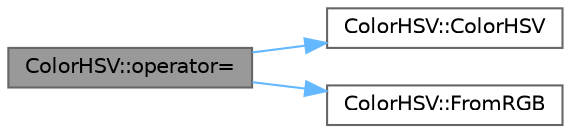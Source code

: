 digraph "ColorHSV::operator="
{
 // LATEX_PDF_SIZE
  bgcolor="transparent";
  edge [fontname=Helvetica,fontsize=10,labelfontname=Helvetica,labelfontsize=10];
  node [fontname=Helvetica,fontsize=10,shape=box,height=0.2,width=0.4];
  rankdir="LR";
  Node1 [id="Node000001",label="ColorHSV::operator=",height=0.2,width=0.4,color="gray40", fillcolor="grey60", style="filled", fontcolor="black",tooltip=" "];
  Node1 -> Node2 [id="edge1_Node000001_Node000002",color="steelblue1",style="solid",tooltip=" "];
  Node2 [id="Node000002",label="ColorHSV::ColorHSV",height=0.2,width=0.4,color="grey40", fillcolor="white", style="filled",URL="$d7/d38/struct_color_h_s_v_a7cf7c942fb706544714de3cfe79ce4fa.html#a7cf7c942fb706544714de3cfe79ce4fa",tooltip=" "];
  Node1 -> Node3 [id="edge2_Node000001_Node000003",color="steelblue1",style="solid",tooltip=" "];
  Node3 [id="Node000003",label="ColorHSV::FromRGB",height=0.2,width=0.4,color="grey40", fillcolor="white", style="filled",URL="$d7/d38/struct_color_h_s_v_ac360c5be868ae4606e7a1df75adad682.html#ac360c5be868ae4606e7a1df75adad682",tooltip=" "];
}
